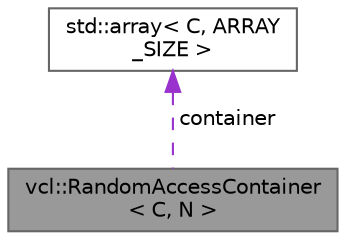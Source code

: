 digraph "vcl::RandomAccessContainer&lt; C, N &gt;"
{
 // LATEX_PDF_SIZE
  bgcolor="transparent";
  edge [fontname=Helvetica,fontsize=10,labelfontname=Helvetica,labelfontsize=10];
  node [fontname=Helvetica,fontsize=10,shape=box,height=0.2,width=0.4];
  Node1 [label="vcl::RandomAccessContainer\l\< C, N \>",height=0.2,width=0.4,color="gray40", fillcolor="grey60", style="filled", fontcolor="black",tooltip="The RandomAccessContainer class is a generic container class of values, that could be static or dynam..."];
  Node2 -> Node1 [dir="back",color="darkorchid3",style="dashed",label=" container" ];
  Node2 [label="std::array\< C, ARRAY\l_SIZE \>",height=0.2,width=0.4,color="gray40", fillcolor="white", style="filled",tooltip=" "];
}
